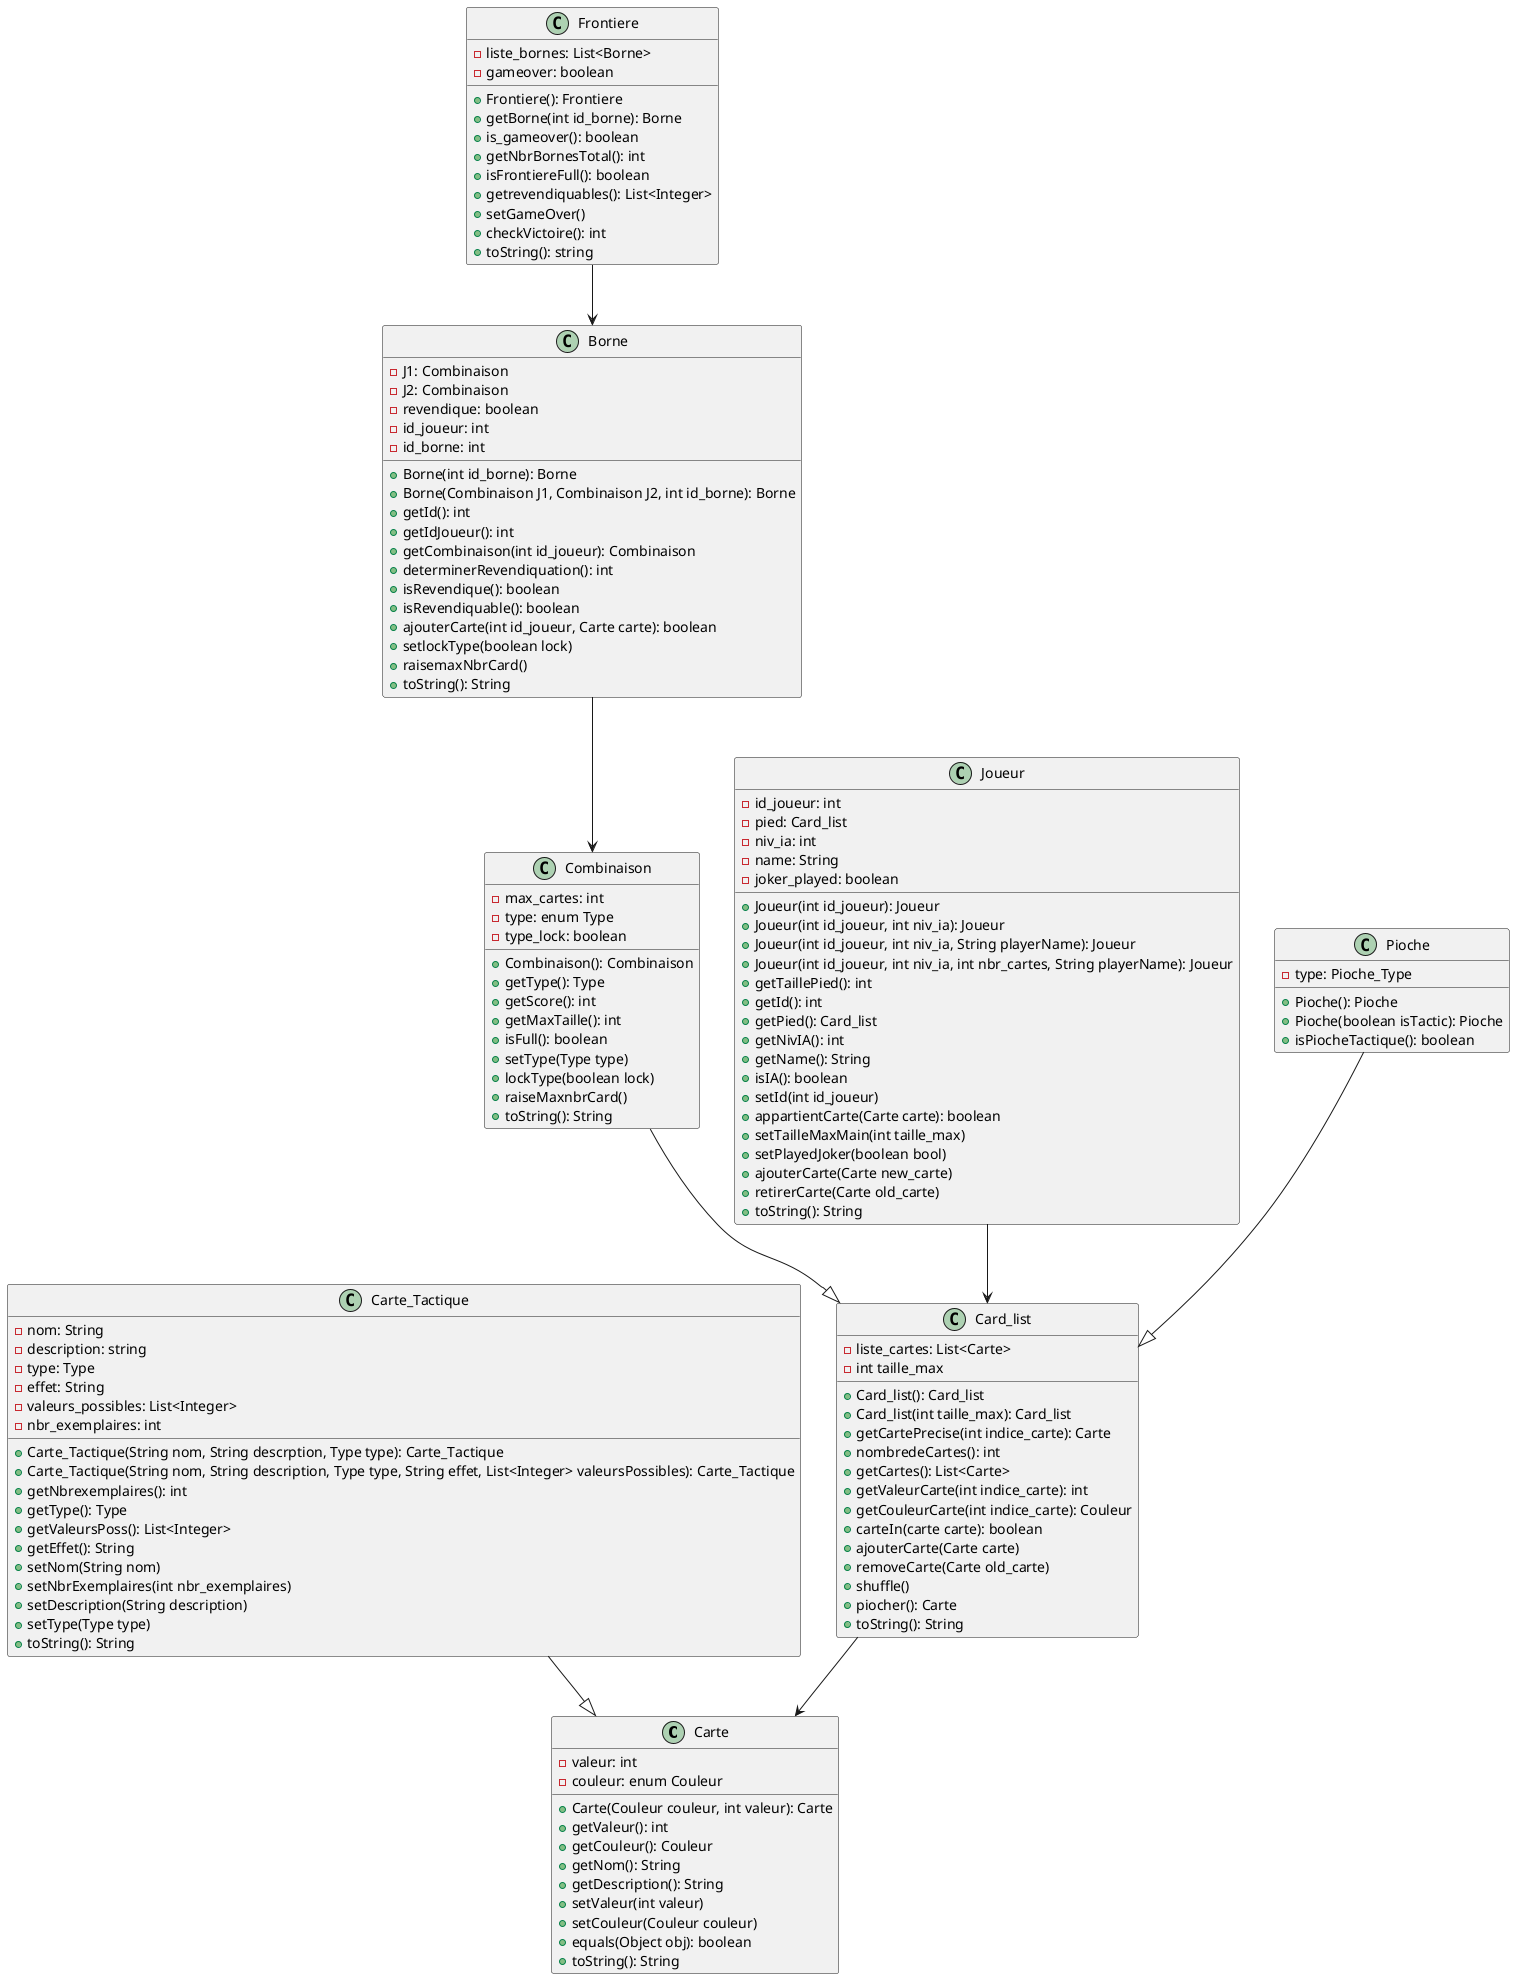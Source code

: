 @startuml model

class Carte{
    - valeur: int
    - couleur: enum Couleur
	+ Carte(Couleur couleur, int valeur): Carte
	+ getValeur(): int
	+ getCouleur(): Couleur
	+ getNom(): String
	+ getDescription(): String
	+ setValeur(int valeur)
	+ setCouleur(Couleur couleur)
	+ equals(Object obj): boolean
	+ toString(): String
}

class Carte_Tactique{
	- nom: String
	- description: string
	- type: Type
	- effet: String
	- valeurs_possibles: List<Integer>
	- nbr_exemplaires: int
	+ Carte_Tactique(String nom, String descrption, Type type): Carte_Tactique
	+ Carte_Tactique(String nom, String description, Type type, String effet, List<Integer> valeursPossibles): Carte_Tactique
	+ getNbrexemplaires(): int
	+ getType(): Type
	+ getValeursPoss(): List<Integer>
	+ getEffet(): String
	+ setNom(String nom)
	+ setNbrExemplaires(int nbr_exemplaires)
	+ setDescription(String description)
	+ setType(Type type)
	+ toString(): String
}

class Combinaison{
	- max_cartes: int
	- type: enum Type
	- type_lock: boolean
	+ Combinaison(): Combinaison 
        + getType(): Type 
        + getScore(): int
	+ getMaxTaille(): int
	+ isFull(): boolean
	+ setType(Type type)
	+ lockType(boolean lock)
	+ raiseMaxnbrCard() 
	+ toString(): String
}


class Joueur{
        - id_joueur: int
        - pied: Card_list
        - niv_ia: int
        - name: String
	- joker_played: boolean
        + Joueur(int id_joueur): Joueur
        + Joueur(int id_joueur, int niv_ia): Joueur
        + Joueur(int id_joueur, int niv_ia, String playerName): Joueur
	+ Joueur(int id_joueur, int niv_ia, int nbr_cartes, String playerName): Joueur
        + getTaillePied(): int
        + getId(): int
        + getPied(): Card_list
        + getNivIA(): int
        + getName(): String
        + isIA(): boolean
        + setId(int id_joueur)
        + appartientCarte(Carte carte): boolean
	+ setTailleMaxMain(int taille_max)
	+ setPlayedJoker(boolean bool)
        + ajouterCarte(Carte new_carte)
        + retirerCarte(Carte old_carte)
        + toString(): String
}


class Card_list{
    - liste_cartes: List<Carte>
    - int taille_max
	+ Card_list(): Card_list
	+ Card_list(int taille_max): Card_list
	+ getCartePrecise(int indice_carte): Carte
	+ nombredeCartes(): int
	+ getCartes(): List<Carte>
	+ getValeurCarte(int indice_carte): int
	+ getCouleurCarte(int indice_carte): Couleur
	+ carteIn(carte carte): boolean
	+ ajouterCarte(Carte carte)
	+ removeCarte(Carte old_carte) 
	+ shuffle()
	+ piocher(): Carte
	+ toString(): String   
}

class Borne{
        - J1: Combinaison
        - J2: Combinaison
        - revendique: boolean
        - id_joueur: int
        - id_borne: int
        + Borne(int id_borne): Borne
        + Borne(Combinaison J1, Combinaison J2, int id_borne): Borne
	+ getId(): int
	+ getIdJoueur(): int
	+ getCombinaison(int id_joueur): Combinaison
        + determinerRevendiquation(): int
        + isRevendique(): boolean
	+ isRevendiquable(): boolean
	+ ajouterCarte(int id_joueur, Carte carte): boolean
	+ setlockType(boolean lock)
	+ raisemaxNbrCard()
        + toString(): String
}

class Frontiere{
        - liste_bornes: List<Borne>
        - gameover: boolean
        + Frontiere(): Frontiere
        + getBorne(int id_borne): Borne
        + is_gameover(): boolean
        + getNbrBornesTotal(): int
	+ isFrontiereFull(): boolean
	+ getrevendiquables(): List<Integer>
        + setGameOver()
        + checkVictoire(): int
        + toString(): string
}


class Pioche{
	- type: Pioche_Type
        + Pioche(): Pioche
	+ Pioche(boolean isTactic): Pioche
	+ isPiocheTactique(): boolean
}

Carte_Tactique --|> Carte
Combinaison --|> Card_list
Joueur --> Card_list
Card_list --> Carte
Borne --> Combinaison
Frontiere --> Borne
Pioche --|> Card_list


@enduml

